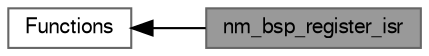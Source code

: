 digraph "nm_bsp_register_isr"
{
 // LATEX_PDF_SIZE
  bgcolor="transparent";
  edge [fontname=FreeSans,fontsize=10,labelfontname=FreeSans,labelfontsize=10];
  node [fontname=FreeSans,fontsize=10,shape=box,height=0.2,width=0.4];
  rankdir=LR;
  Node2 [label="Functions",height=0.2,width=0.4,color="grey40", fillcolor="white", style="filled",URL="$group___b_s_p_a_p_i.html",tooltip="Lists the available BSP (Board Support Package) APIs."];
  Node1 [label="nm_bsp_register_isr",height=0.2,width=0.4,color="gray40", fillcolor="grey60", style="filled", fontcolor="black",tooltip="Register ISR (Interrupt Service Routine) in the initialization of the HIF (Host Interface) Layer."];
  Node2->Node1 [shape=plaintext, dir="back", style="solid"];
}
